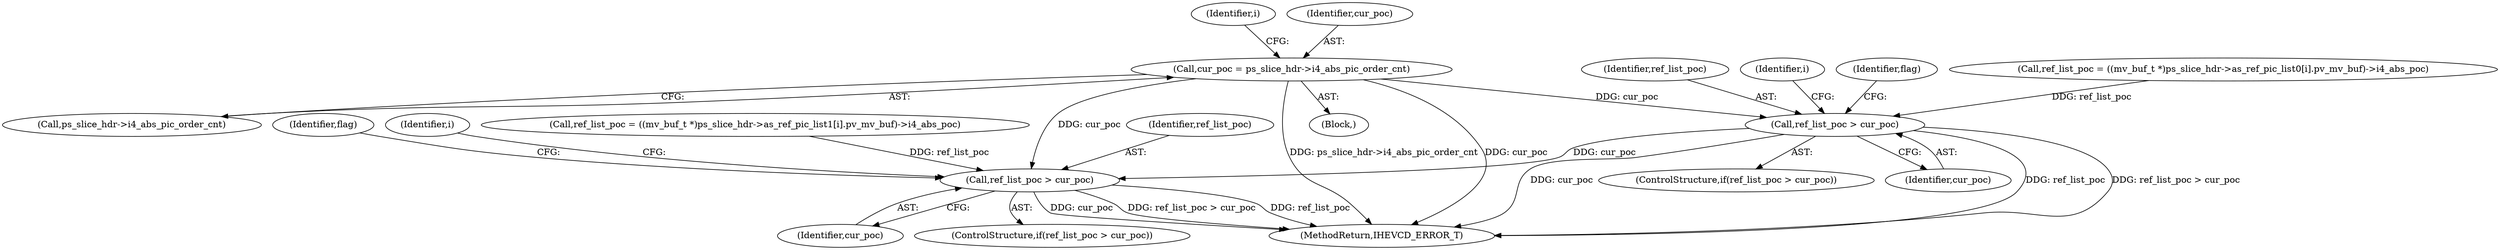digraph "0_Android_2b9fb0c2074d370a254b35e2489de2d94943578d@pointer" {
"1000734" [label="(Call,cur_poc = ps_slice_hdr->i4_abs_pic_order_cnt)"];
"1000765" [label="(Call,ref_list_poc > cur_poc)"];
"1000808" [label="(Call,ref_list_poc > cur_poc)"];
"1000734" [label="(Call,cur_poc = ps_slice_hdr->i4_abs_pic_order_cnt)"];
"1000727" [label="(Block,)"];
"1000741" [label="(Identifier,i)"];
"1000766" [label="(Identifier,ref_list_poc)"];
"1000765" [label="(Call,ref_list_poc > cur_poc)"];
"1000808" [label="(Call,ref_list_poc > cur_poc)"];
"1000736" [label="(Call,ps_slice_hdr->i4_abs_pic_order_cnt)"];
"1000764" [label="(ControlStructure,if(ref_list_poc > cur_poc))"];
"1000749" [label="(Identifier,i)"];
"1000809" [label="(Identifier,ref_list_poc)"];
"1000792" [label="(Identifier,i)"];
"1000794" [label="(Call,ref_list_poc = ((mv_buf_t *)ps_slice_hdr->as_ref_pic_list1[i].pv_mv_buf)->i4_abs_poc)"];
"1000770" [label="(Identifier,flag)"];
"1000810" [label="(Identifier,cur_poc)"];
"1000735" [label="(Identifier,cur_poc)"];
"1000751" [label="(Call,ref_list_poc = ((mv_buf_t *)ps_slice_hdr->as_ref_pic_list0[i].pv_mv_buf)->i4_abs_poc)"];
"1000767" [label="(Identifier,cur_poc)"];
"1005291" [label="(MethodReturn,IHEVCD_ERROR_T)"];
"1000813" [label="(Identifier,flag)"];
"1000807" [label="(ControlStructure,if(ref_list_poc > cur_poc))"];
"1000734" -> "1000727"  [label="AST: "];
"1000734" -> "1000736"  [label="CFG: "];
"1000735" -> "1000734"  [label="AST: "];
"1000736" -> "1000734"  [label="AST: "];
"1000741" -> "1000734"  [label="CFG: "];
"1000734" -> "1005291"  [label="DDG: cur_poc"];
"1000734" -> "1005291"  [label="DDG: ps_slice_hdr->i4_abs_pic_order_cnt"];
"1000734" -> "1000765"  [label="DDG: cur_poc"];
"1000734" -> "1000808"  [label="DDG: cur_poc"];
"1000765" -> "1000764"  [label="AST: "];
"1000765" -> "1000767"  [label="CFG: "];
"1000766" -> "1000765"  [label="AST: "];
"1000767" -> "1000765"  [label="AST: "];
"1000770" -> "1000765"  [label="CFG: "];
"1000749" -> "1000765"  [label="CFG: "];
"1000765" -> "1005291"  [label="DDG: cur_poc"];
"1000765" -> "1005291"  [label="DDG: ref_list_poc"];
"1000765" -> "1005291"  [label="DDG: ref_list_poc > cur_poc"];
"1000751" -> "1000765"  [label="DDG: ref_list_poc"];
"1000765" -> "1000808"  [label="DDG: cur_poc"];
"1000808" -> "1000807"  [label="AST: "];
"1000808" -> "1000810"  [label="CFG: "];
"1000809" -> "1000808"  [label="AST: "];
"1000810" -> "1000808"  [label="AST: "];
"1000813" -> "1000808"  [label="CFG: "];
"1000792" -> "1000808"  [label="CFG: "];
"1000808" -> "1005291"  [label="DDG: cur_poc"];
"1000808" -> "1005291"  [label="DDG: ref_list_poc > cur_poc"];
"1000808" -> "1005291"  [label="DDG: ref_list_poc"];
"1000794" -> "1000808"  [label="DDG: ref_list_poc"];
}
